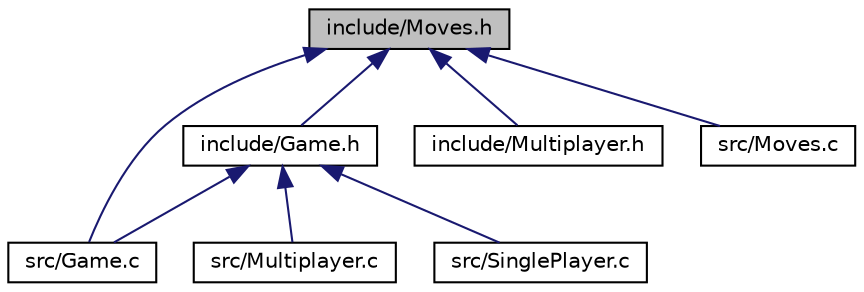 digraph "include/Moves.h"
{
 // LATEX_PDF_SIZE
  bgcolor="transparent";
  edge [fontname="Helvetica",fontsize="10",labelfontname="Helvetica",labelfontsize="10"];
  node [fontname="Helvetica",fontsize="10",shape=record];
  Node1 [label="include/Moves.h",height=0.2,width=0.4,color="black", fillcolor="grey75", style="filled", fontcolor="black",tooltip="Moves contains all the data types and methods used to handle moves."];
  Node1 -> Node2 [dir="back",color="midnightblue",fontsize="10",style="solid",fontname="Helvetica"];
  Node2 [label="include/Game.h",height=0.2,width=0.4,color="black",URL="$_game_8h.html",tooltip="Methods to handle a game."];
  Node2 -> Node3 [dir="back",color="midnightblue",fontsize="10",style="solid",fontname="Helvetica"];
  Node3 [label="src/Game.c",height=0.2,width=0.4,color="black",URL="$_game_8c.html",tooltip="Methods to handle a game."];
  Node2 -> Node4 [dir="back",color="midnightblue",fontsize="10",style="solid",fontname="Helvetica"];
  Node4 [label="src/Multiplayer.c",height=0.2,width=0.4,color="black",URL="$_multiplayer_8c.html",tooltip="Multiplayer mode handler."];
  Node2 -> Node5 [dir="back",color="midnightblue",fontsize="10",style="solid",fontname="Helvetica"];
  Node5 [label="src/SinglePlayer.c",height=0.2,width=0.4,color="black",URL="$_single_player_8c.html",tooltip="SinglePlayer mode handler."];
  Node1 -> Node6 [dir="back",color="midnightblue",fontsize="10",style="solid",fontname="Helvetica"];
  Node6 [label="include/Multiplayer.h",height=0.2,width=0.4,color="black",URL="$_multiplayer_8h.html",tooltip="Multiplayer mode handler."];
  Node1 -> Node3 [dir="back",color="midnightblue",fontsize="10",style="solid",fontname="Helvetica"];
  Node1 -> Node7 [dir="back",color="midnightblue",fontsize="10",style="solid",fontname="Helvetica"];
  Node7 [label="src/Moves.c",height=0.2,width=0.4,color="black",URL="$_moves_8c.html",tooltip="Moves contains all the data types and methods used to handle moves."];
}
